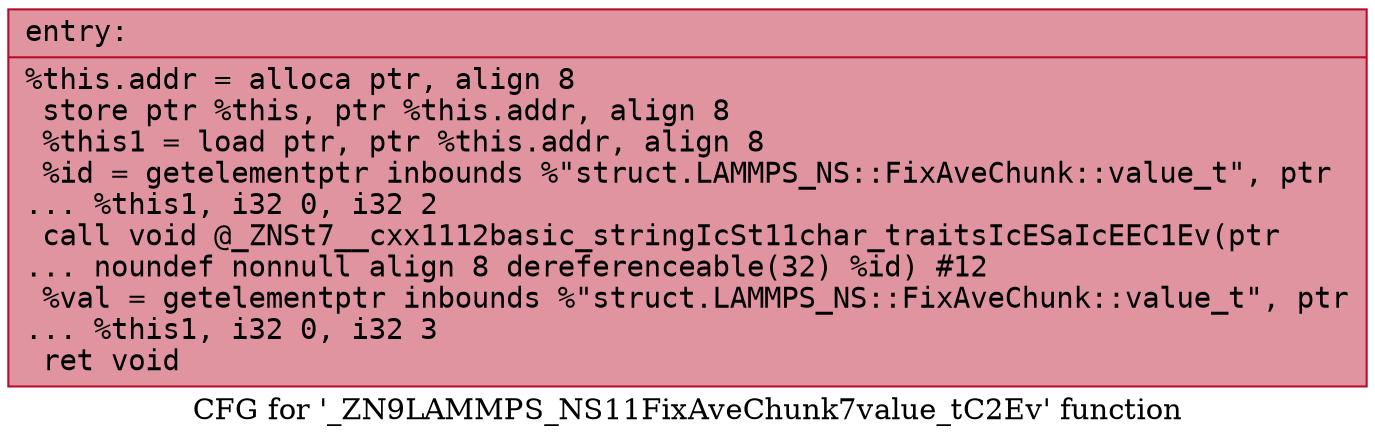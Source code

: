 digraph "CFG for '_ZN9LAMMPS_NS11FixAveChunk7value_tC2Ev' function" {
	label="CFG for '_ZN9LAMMPS_NS11FixAveChunk7value_tC2Ev' function";

	Node0x561289424630 [shape=record,color="#b70d28ff", style=filled, fillcolor="#b70d2870" fontname="Courier",label="{entry:\l|  %this.addr = alloca ptr, align 8\l  store ptr %this, ptr %this.addr, align 8\l  %this1 = load ptr, ptr %this.addr, align 8\l  %id = getelementptr inbounds %\"struct.LAMMPS_NS::FixAveChunk::value_t\", ptr\l... %this1, i32 0, i32 2\l  call void @_ZNSt7__cxx1112basic_stringIcSt11char_traitsIcESaIcEEC1Ev(ptr\l... noundef nonnull align 8 dereferenceable(32) %id) #12\l  %val = getelementptr inbounds %\"struct.LAMMPS_NS::FixAveChunk::value_t\", ptr\l... %this1, i32 0, i32 3\l  ret void\l}"];
}
